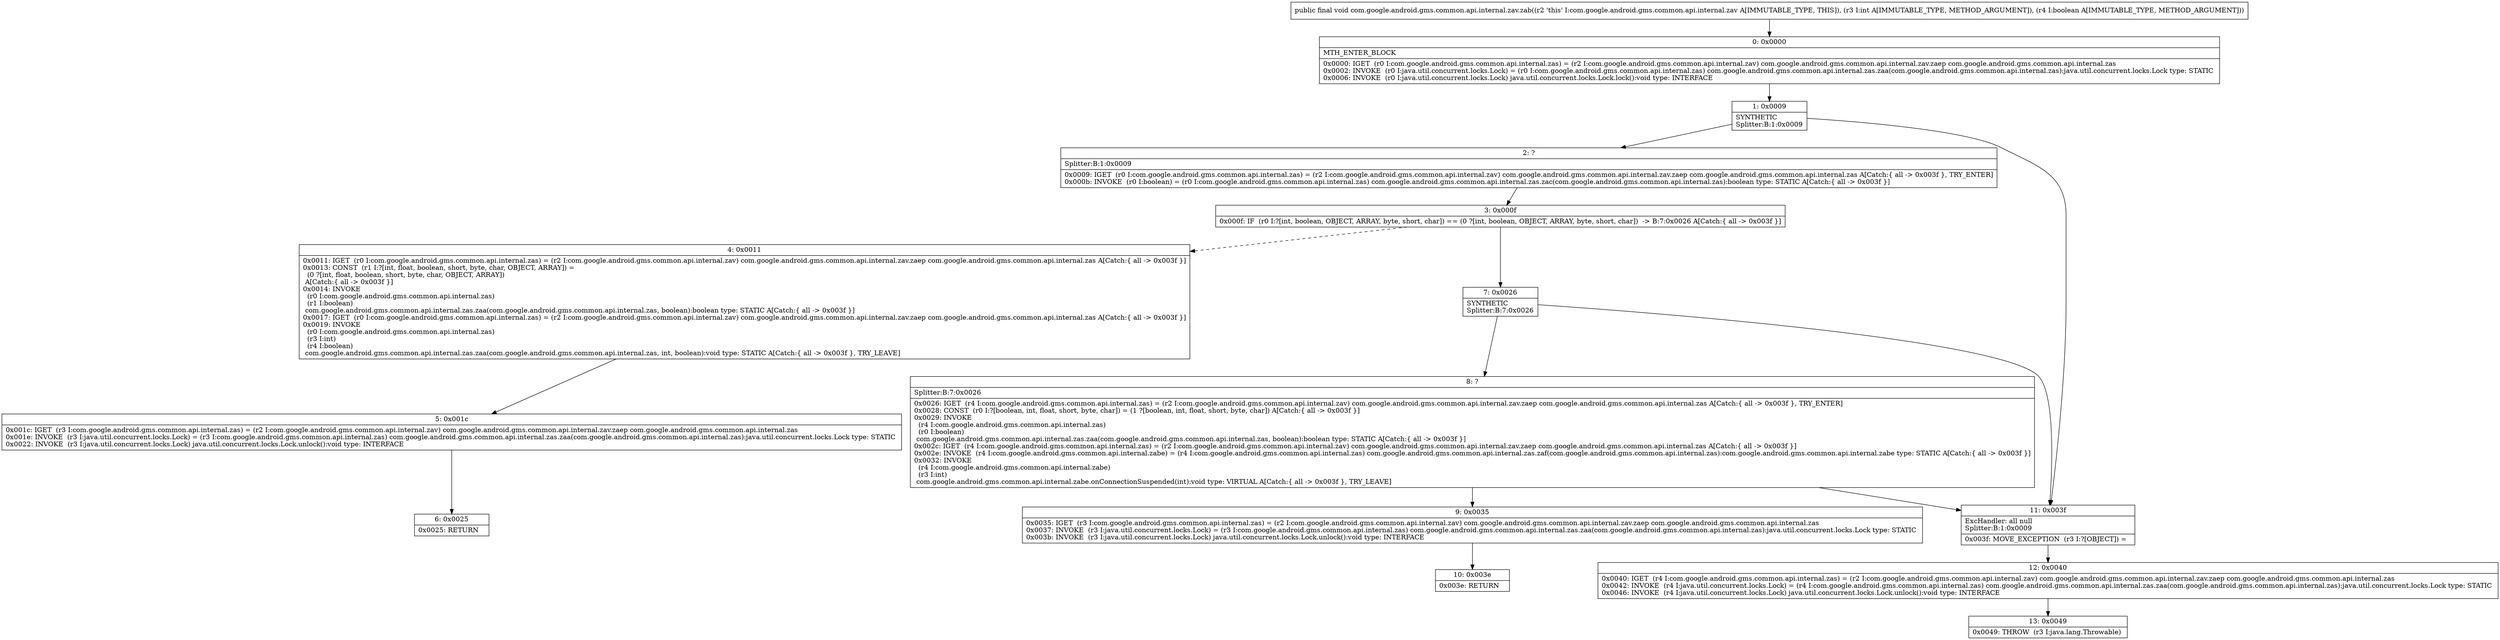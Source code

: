 digraph "CFG forcom.google.android.gms.common.api.internal.zav.zab(IZ)V" {
Node_0 [shape=record,label="{0\:\ 0x0000|MTH_ENTER_BLOCK\l|0x0000: IGET  (r0 I:com.google.android.gms.common.api.internal.zas) = (r2 I:com.google.android.gms.common.api.internal.zav) com.google.android.gms.common.api.internal.zav.zaep com.google.android.gms.common.api.internal.zas \l0x0002: INVOKE  (r0 I:java.util.concurrent.locks.Lock) = (r0 I:com.google.android.gms.common.api.internal.zas) com.google.android.gms.common.api.internal.zas.zaa(com.google.android.gms.common.api.internal.zas):java.util.concurrent.locks.Lock type: STATIC \l0x0006: INVOKE  (r0 I:java.util.concurrent.locks.Lock) java.util.concurrent.locks.Lock.lock():void type: INTERFACE \l}"];
Node_1 [shape=record,label="{1\:\ 0x0009|SYNTHETIC\lSplitter:B:1:0x0009\l}"];
Node_2 [shape=record,label="{2\:\ ?|Splitter:B:1:0x0009\l|0x0009: IGET  (r0 I:com.google.android.gms.common.api.internal.zas) = (r2 I:com.google.android.gms.common.api.internal.zav) com.google.android.gms.common.api.internal.zav.zaep com.google.android.gms.common.api.internal.zas A[Catch:\{ all \-\> 0x003f \}, TRY_ENTER]\l0x000b: INVOKE  (r0 I:boolean) = (r0 I:com.google.android.gms.common.api.internal.zas) com.google.android.gms.common.api.internal.zas.zac(com.google.android.gms.common.api.internal.zas):boolean type: STATIC A[Catch:\{ all \-\> 0x003f \}]\l}"];
Node_3 [shape=record,label="{3\:\ 0x000f|0x000f: IF  (r0 I:?[int, boolean, OBJECT, ARRAY, byte, short, char]) == (0 ?[int, boolean, OBJECT, ARRAY, byte, short, char])  \-\> B:7:0x0026 A[Catch:\{ all \-\> 0x003f \}]\l}"];
Node_4 [shape=record,label="{4\:\ 0x0011|0x0011: IGET  (r0 I:com.google.android.gms.common.api.internal.zas) = (r2 I:com.google.android.gms.common.api.internal.zav) com.google.android.gms.common.api.internal.zav.zaep com.google.android.gms.common.api.internal.zas A[Catch:\{ all \-\> 0x003f \}]\l0x0013: CONST  (r1 I:?[int, float, boolean, short, byte, char, OBJECT, ARRAY]) = \l  (0 ?[int, float, boolean, short, byte, char, OBJECT, ARRAY])\l A[Catch:\{ all \-\> 0x003f \}]\l0x0014: INVOKE  \l  (r0 I:com.google.android.gms.common.api.internal.zas)\l  (r1 I:boolean)\l com.google.android.gms.common.api.internal.zas.zaa(com.google.android.gms.common.api.internal.zas, boolean):boolean type: STATIC A[Catch:\{ all \-\> 0x003f \}]\l0x0017: IGET  (r0 I:com.google.android.gms.common.api.internal.zas) = (r2 I:com.google.android.gms.common.api.internal.zav) com.google.android.gms.common.api.internal.zav.zaep com.google.android.gms.common.api.internal.zas A[Catch:\{ all \-\> 0x003f \}]\l0x0019: INVOKE  \l  (r0 I:com.google.android.gms.common.api.internal.zas)\l  (r3 I:int)\l  (r4 I:boolean)\l com.google.android.gms.common.api.internal.zas.zaa(com.google.android.gms.common.api.internal.zas, int, boolean):void type: STATIC A[Catch:\{ all \-\> 0x003f \}, TRY_LEAVE]\l}"];
Node_5 [shape=record,label="{5\:\ 0x001c|0x001c: IGET  (r3 I:com.google.android.gms.common.api.internal.zas) = (r2 I:com.google.android.gms.common.api.internal.zav) com.google.android.gms.common.api.internal.zav.zaep com.google.android.gms.common.api.internal.zas \l0x001e: INVOKE  (r3 I:java.util.concurrent.locks.Lock) = (r3 I:com.google.android.gms.common.api.internal.zas) com.google.android.gms.common.api.internal.zas.zaa(com.google.android.gms.common.api.internal.zas):java.util.concurrent.locks.Lock type: STATIC \l0x0022: INVOKE  (r3 I:java.util.concurrent.locks.Lock) java.util.concurrent.locks.Lock.unlock():void type: INTERFACE \l}"];
Node_6 [shape=record,label="{6\:\ 0x0025|0x0025: RETURN   \l}"];
Node_7 [shape=record,label="{7\:\ 0x0026|SYNTHETIC\lSplitter:B:7:0x0026\l}"];
Node_8 [shape=record,label="{8\:\ ?|Splitter:B:7:0x0026\l|0x0026: IGET  (r4 I:com.google.android.gms.common.api.internal.zas) = (r2 I:com.google.android.gms.common.api.internal.zav) com.google.android.gms.common.api.internal.zav.zaep com.google.android.gms.common.api.internal.zas A[Catch:\{ all \-\> 0x003f \}, TRY_ENTER]\l0x0028: CONST  (r0 I:?[boolean, int, float, short, byte, char]) = (1 ?[boolean, int, float, short, byte, char]) A[Catch:\{ all \-\> 0x003f \}]\l0x0029: INVOKE  \l  (r4 I:com.google.android.gms.common.api.internal.zas)\l  (r0 I:boolean)\l com.google.android.gms.common.api.internal.zas.zaa(com.google.android.gms.common.api.internal.zas, boolean):boolean type: STATIC A[Catch:\{ all \-\> 0x003f \}]\l0x002c: IGET  (r4 I:com.google.android.gms.common.api.internal.zas) = (r2 I:com.google.android.gms.common.api.internal.zav) com.google.android.gms.common.api.internal.zav.zaep com.google.android.gms.common.api.internal.zas A[Catch:\{ all \-\> 0x003f \}]\l0x002e: INVOKE  (r4 I:com.google.android.gms.common.api.internal.zabe) = (r4 I:com.google.android.gms.common.api.internal.zas) com.google.android.gms.common.api.internal.zas.zaf(com.google.android.gms.common.api.internal.zas):com.google.android.gms.common.api.internal.zabe type: STATIC A[Catch:\{ all \-\> 0x003f \}]\l0x0032: INVOKE  \l  (r4 I:com.google.android.gms.common.api.internal.zabe)\l  (r3 I:int)\l com.google.android.gms.common.api.internal.zabe.onConnectionSuspended(int):void type: VIRTUAL A[Catch:\{ all \-\> 0x003f \}, TRY_LEAVE]\l}"];
Node_9 [shape=record,label="{9\:\ 0x0035|0x0035: IGET  (r3 I:com.google.android.gms.common.api.internal.zas) = (r2 I:com.google.android.gms.common.api.internal.zav) com.google.android.gms.common.api.internal.zav.zaep com.google.android.gms.common.api.internal.zas \l0x0037: INVOKE  (r3 I:java.util.concurrent.locks.Lock) = (r3 I:com.google.android.gms.common.api.internal.zas) com.google.android.gms.common.api.internal.zas.zaa(com.google.android.gms.common.api.internal.zas):java.util.concurrent.locks.Lock type: STATIC \l0x003b: INVOKE  (r3 I:java.util.concurrent.locks.Lock) java.util.concurrent.locks.Lock.unlock():void type: INTERFACE \l}"];
Node_10 [shape=record,label="{10\:\ 0x003e|0x003e: RETURN   \l}"];
Node_11 [shape=record,label="{11\:\ 0x003f|ExcHandler: all null\lSplitter:B:1:0x0009\l|0x003f: MOVE_EXCEPTION  (r3 I:?[OBJECT]) =  \l}"];
Node_12 [shape=record,label="{12\:\ 0x0040|0x0040: IGET  (r4 I:com.google.android.gms.common.api.internal.zas) = (r2 I:com.google.android.gms.common.api.internal.zav) com.google.android.gms.common.api.internal.zav.zaep com.google.android.gms.common.api.internal.zas \l0x0042: INVOKE  (r4 I:java.util.concurrent.locks.Lock) = (r4 I:com.google.android.gms.common.api.internal.zas) com.google.android.gms.common.api.internal.zas.zaa(com.google.android.gms.common.api.internal.zas):java.util.concurrent.locks.Lock type: STATIC \l0x0046: INVOKE  (r4 I:java.util.concurrent.locks.Lock) java.util.concurrent.locks.Lock.unlock():void type: INTERFACE \l}"];
Node_13 [shape=record,label="{13\:\ 0x0049|0x0049: THROW  (r3 I:java.lang.Throwable) \l}"];
MethodNode[shape=record,label="{public final void com.google.android.gms.common.api.internal.zav.zab((r2 'this' I:com.google.android.gms.common.api.internal.zav A[IMMUTABLE_TYPE, THIS]), (r3 I:int A[IMMUTABLE_TYPE, METHOD_ARGUMENT]), (r4 I:boolean A[IMMUTABLE_TYPE, METHOD_ARGUMENT])) }"];
MethodNode -> Node_0;
Node_0 -> Node_1;
Node_1 -> Node_2;
Node_1 -> Node_11;
Node_2 -> Node_3;
Node_3 -> Node_4[style=dashed];
Node_3 -> Node_7;
Node_4 -> Node_5;
Node_5 -> Node_6;
Node_7 -> Node_8;
Node_7 -> Node_11;
Node_8 -> Node_9;
Node_8 -> Node_11;
Node_9 -> Node_10;
Node_11 -> Node_12;
Node_12 -> Node_13;
}

